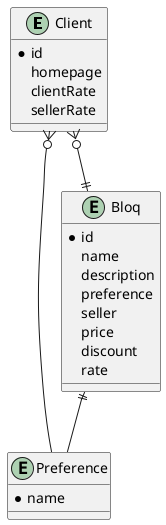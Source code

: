 @startuml

entity Client {
    *id
    homepage
    clientRate
    sellerRate
}

entity Preference {
    *name
}

entity Bloq {
    *id
    name
    description
    preference
    seller
    price
    discount
    rate
}

Client }o-- Preference
Bloq ||-- Preference
Client }o--|| Bloq

@enduml
